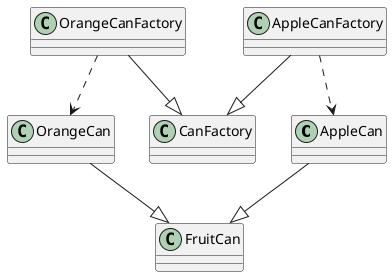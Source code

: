 @startuml

AppleCan --|>FruitCan
OrangeCan --|>FruitCan

OrangeCanFactory --|>CanFactory
AppleCanFactory --|>CanFactory

AppleCanFactory..>AppleCan
OrangeCanFactory..>OrangeCan

@enduml